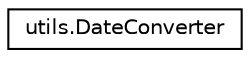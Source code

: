 digraph "Graphical Class Hierarchy"
{
 // LATEX_PDF_SIZE
  edge [fontname="Helvetica",fontsize="10",labelfontname="Helvetica",labelfontsize="10"];
  node [fontname="Helvetica",fontsize="10",shape=record];
  rankdir="LR";
  Node0 [label="utils.DateConverter",height=0.2,width=0.4,color="black", fillcolor="white", style="filled",URL="$d2/d85/classutils_1_1DateConverter.html",tooltip=" "];
}
